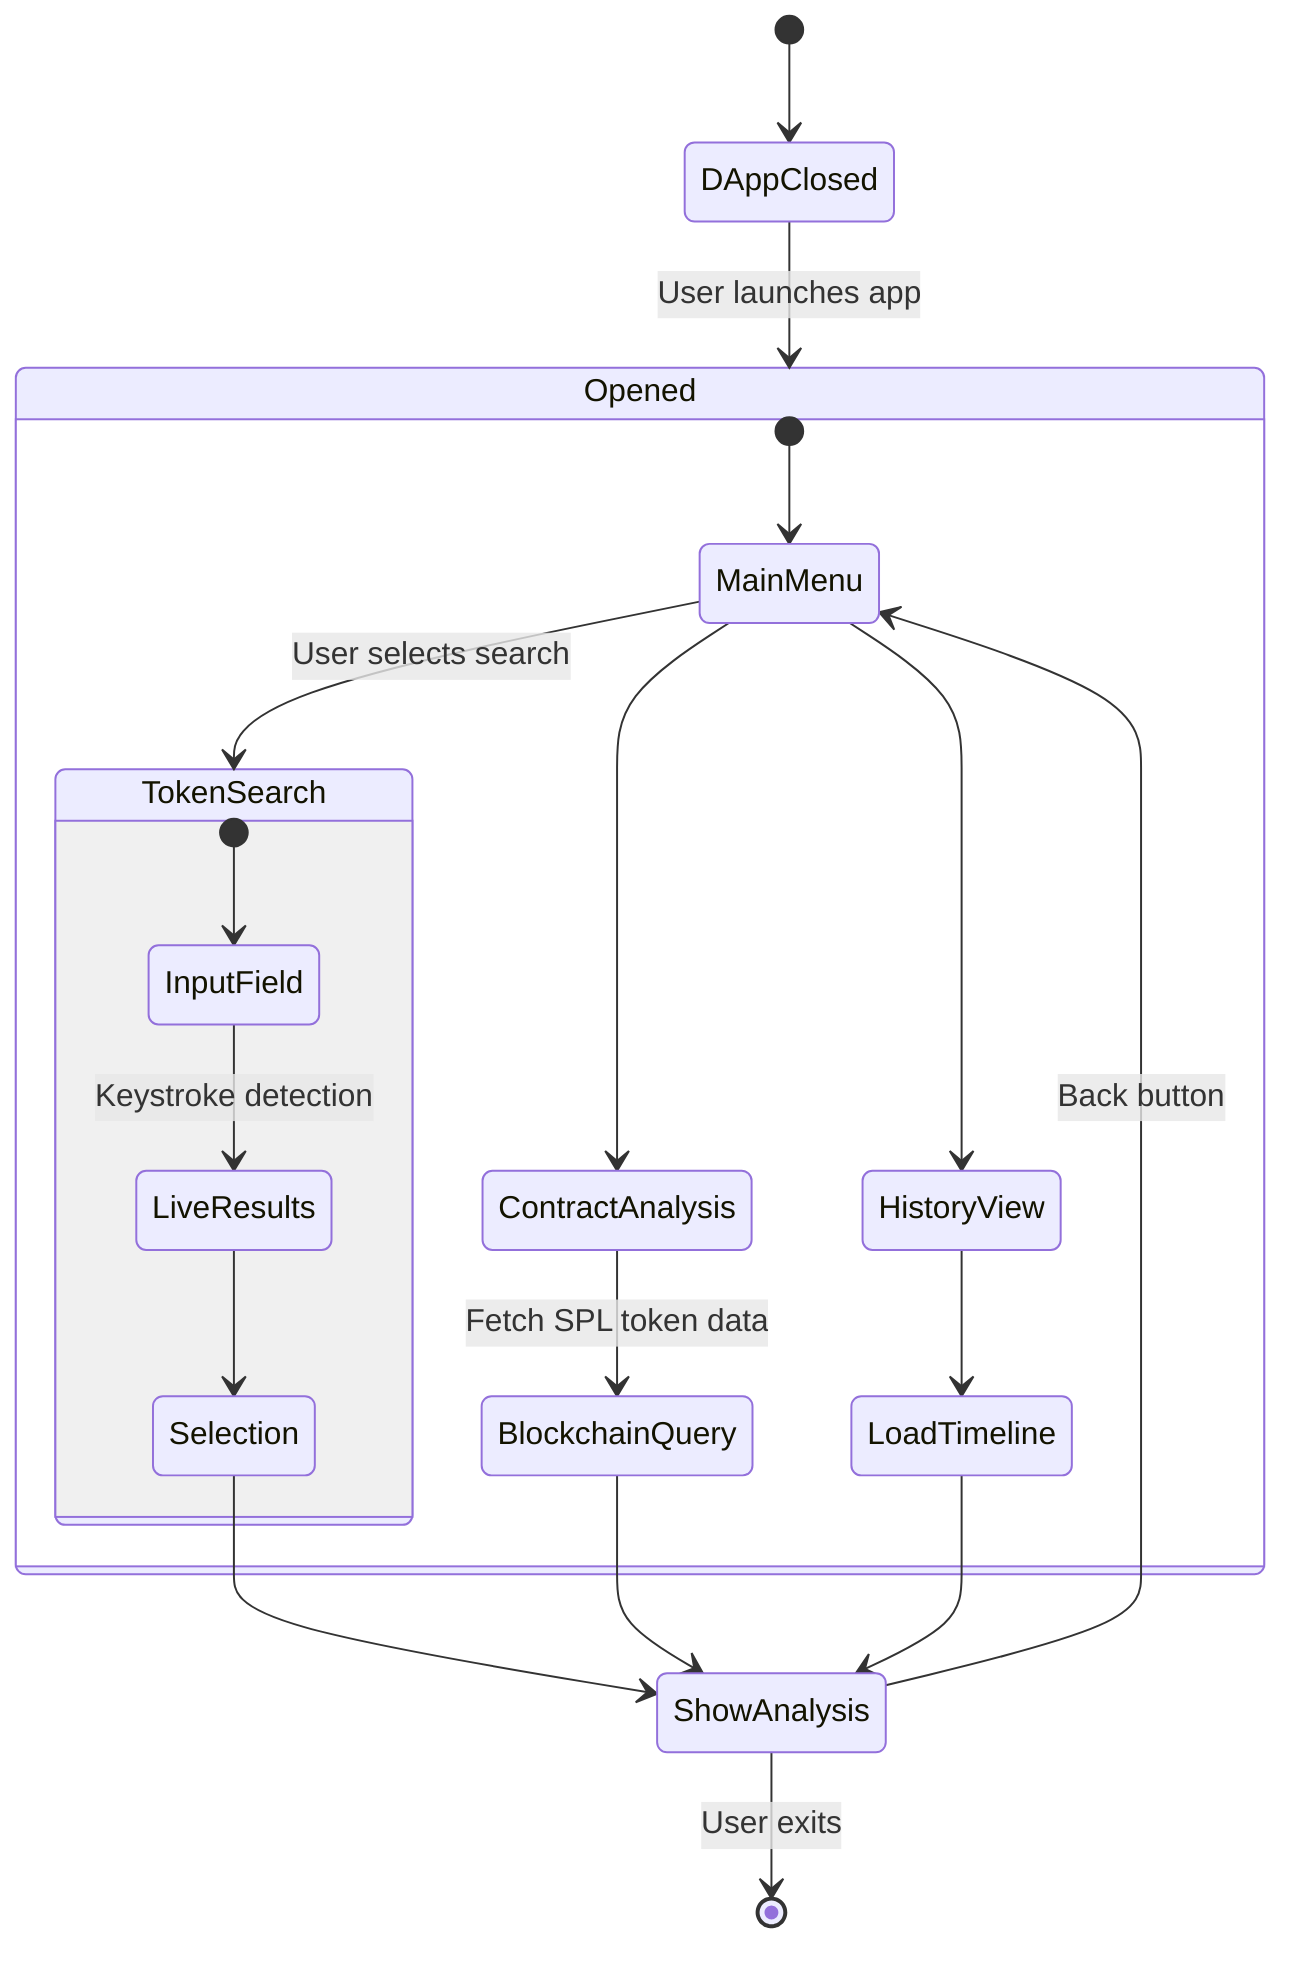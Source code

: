 stateDiagram-v2
    [*] --> DAppClosed
    DAppClosed --> Opened: User launches app
    
    state Opened {
        [*] --> MainMenu
        MainMenu --> TokenSearch: User selects search
        MainMenu --> ContractAnalysis
        MainMenu --> HistoryView
        
        state TokenSearch {
            [*] --> InputField
            InputField --> LiveResults: Keystroke detection
            LiveResults --> Selection
        }
        
        ContractAnalysis --> BlockchainQuery: Fetch SPL token data
        HistoryView --> LoadTimeline
    }
    
    Selection --> ShowAnalysis
    BlockchainQuery --> ShowAnalysis
    LoadTimeline --> ShowAnalysis
    
    ShowAnalysis --> [*]: User exits
    ShowAnalysis --> MainMenu: Back button